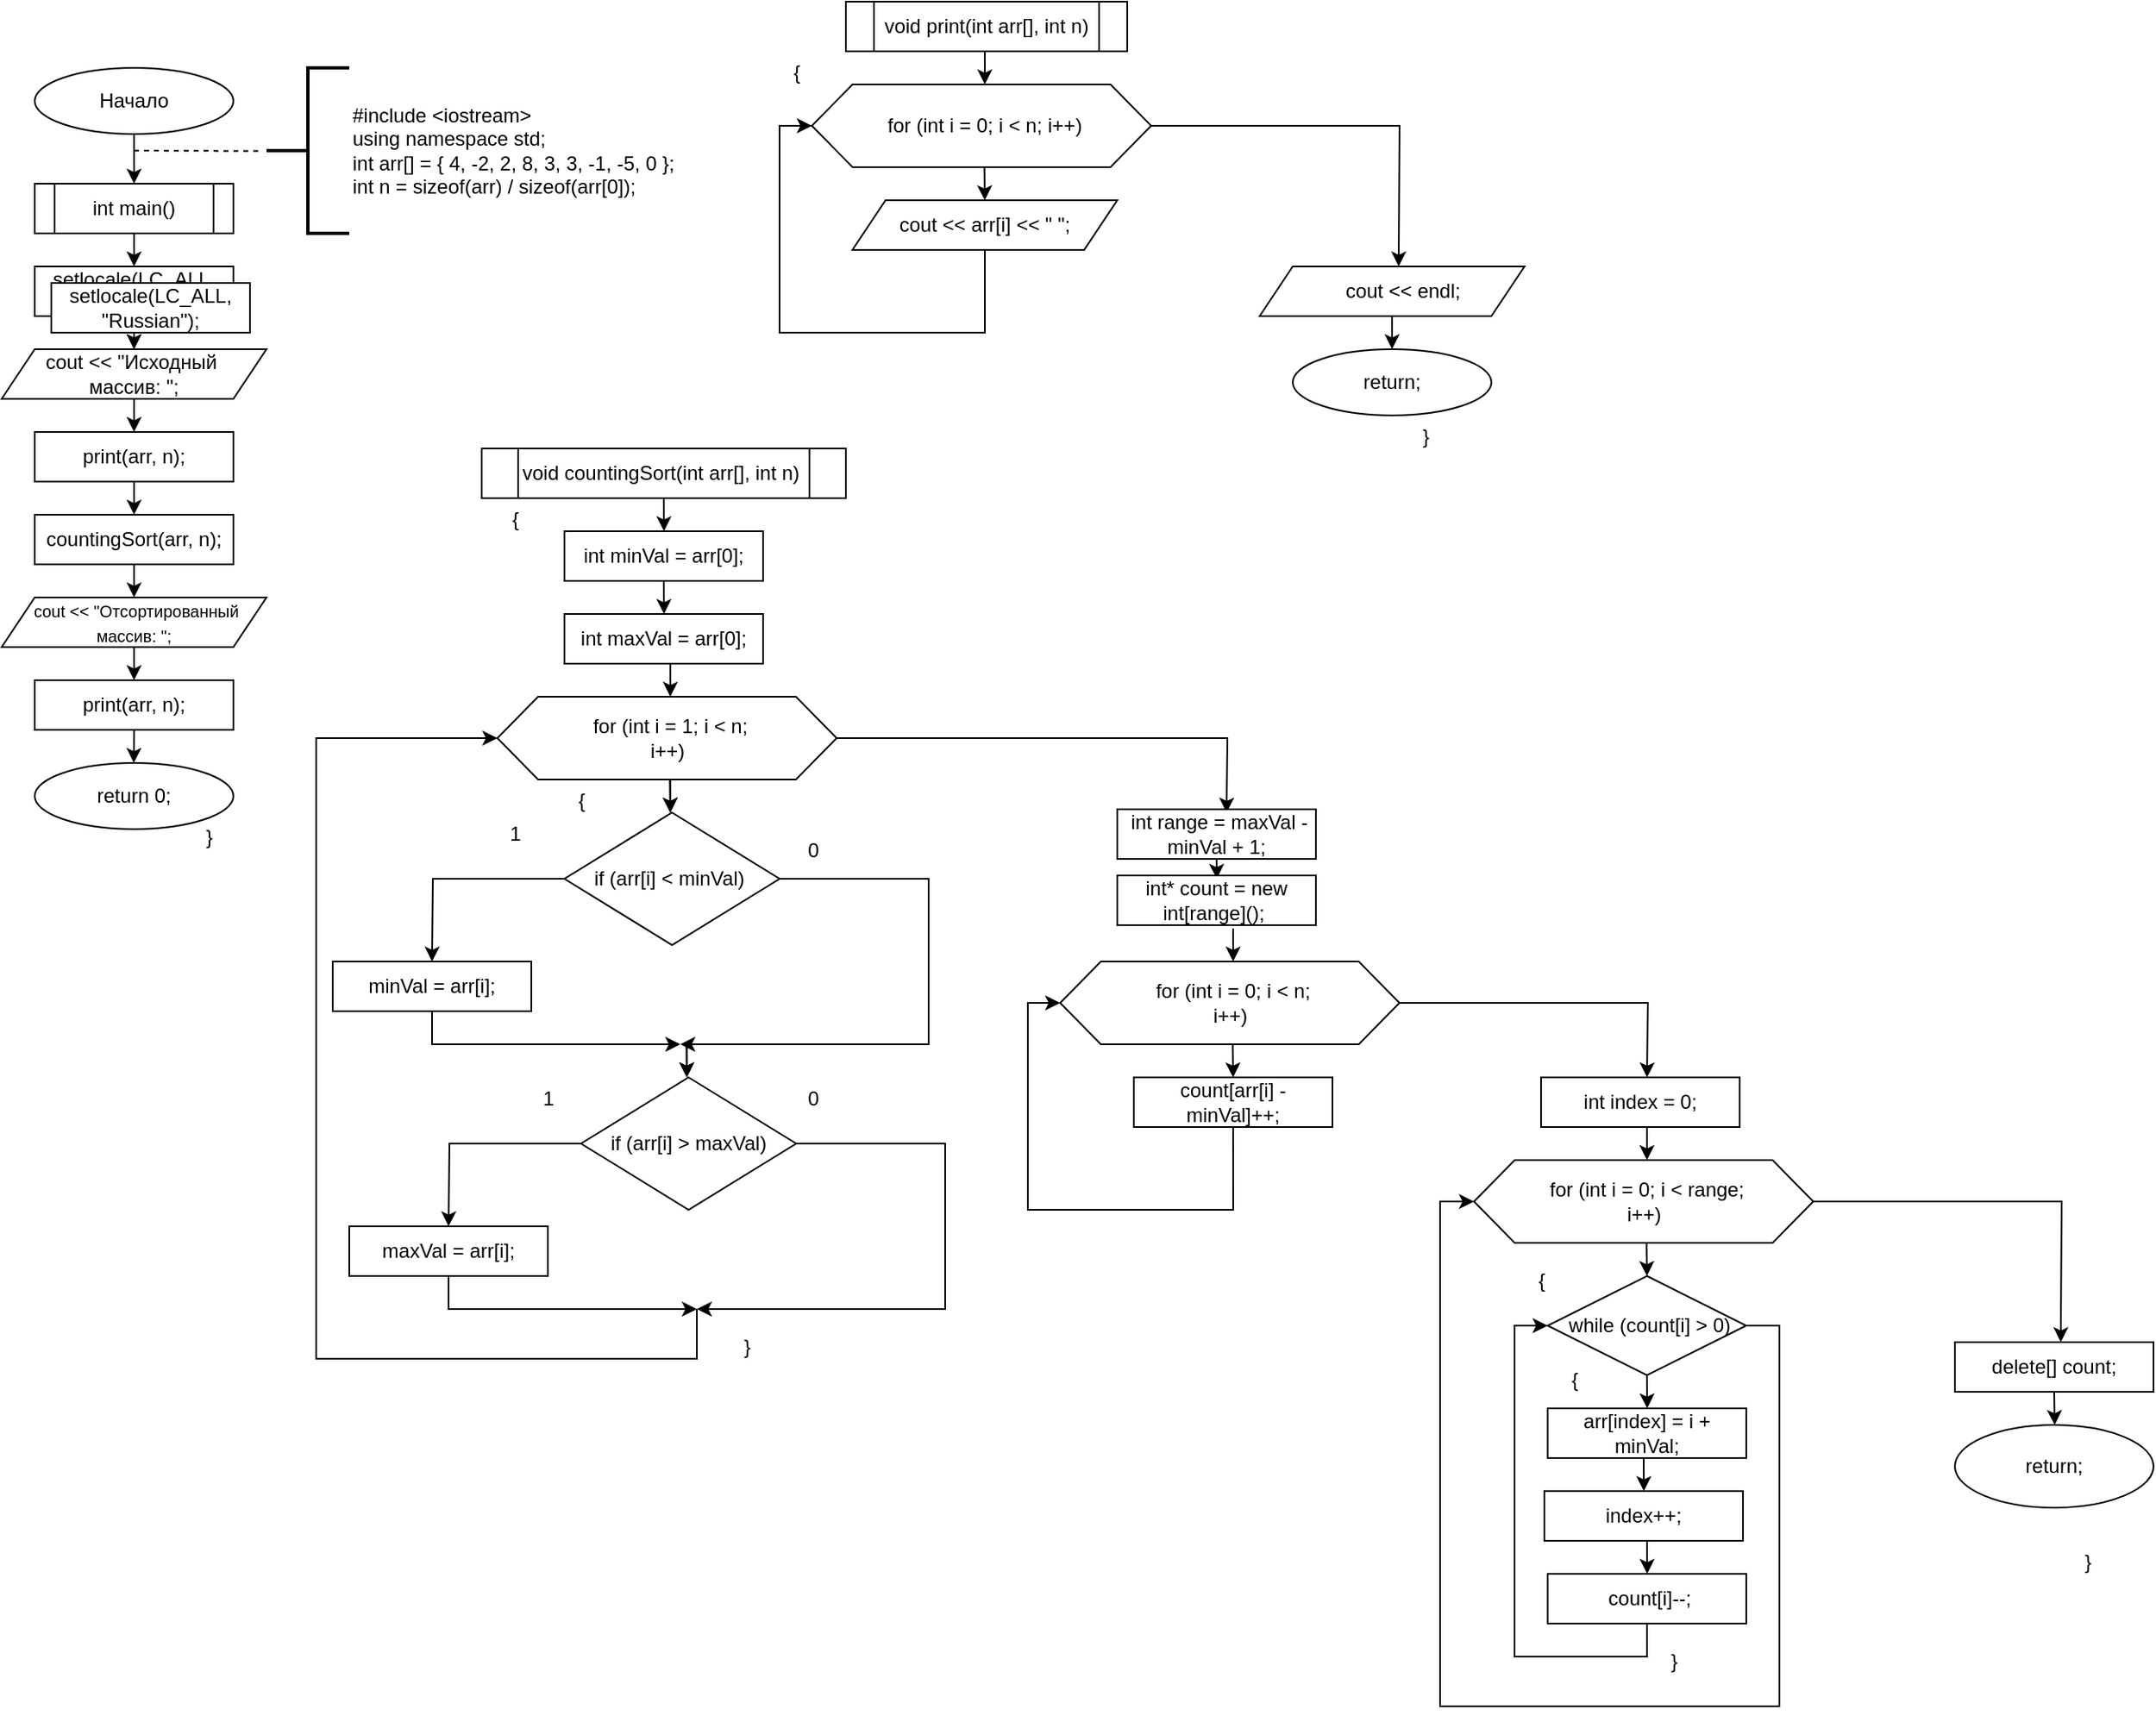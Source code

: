 <mxfile version="26.0.9">
  <diagram name="Страница — 1" id="E1N_JE_jYdEXVk8bY8EV">
    <mxGraphModel dx="1195" dy="697" grid="1" gridSize="10" guides="1" tooltips="1" connect="1" arrows="1" fold="1" page="1" pageScale="1" pageWidth="827" pageHeight="1169" math="0" shadow="0">
      <root>
        <mxCell id="0" />
        <mxCell id="1" parent="0" />
        <mxCell id="WM0oDS1lzDXTRrjqOVL7-18" value="" style="edgeStyle=orthogonalEdgeStyle;rounded=0;orthogonalLoop=1;jettySize=auto;html=1;" edge="1" source="WM0oDS1lzDXTRrjqOVL7-19" parent="1">
          <mxGeometry relative="1" as="geometry">
            <mxPoint x="310" y="160" as="targetPoint" />
          </mxGeometry>
        </mxCell>
        <mxCell id="WM0oDS1lzDXTRrjqOVL7-19" value="Начало" style="ellipse;whiteSpace=wrap;html=1;" vertex="1" parent="1">
          <mxGeometry x="250" y="90" width="120" height="40" as="geometry" />
        </mxCell>
        <mxCell id="WM0oDS1lzDXTRrjqOVL7-20" value="" style="edgeStyle=orthogonalEdgeStyle;rounded=0;orthogonalLoop=1;jettySize=auto;html=1;" edge="1" source="WM0oDS1lzDXTRrjqOVL7-21" parent="1">
          <mxGeometry relative="1" as="geometry">
            <mxPoint x="310" y="210" as="targetPoint" />
          </mxGeometry>
        </mxCell>
        <mxCell id="WM0oDS1lzDXTRrjqOVL7-21" value="int main()" style="shape=process;whiteSpace=wrap;html=1;backgroundOutline=1;" vertex="1" parent="1">
          <mxGeometry x="250" y="160" width="120" height="30" as="geometry" />
        </mxCell>
        <mxCell id="WM0oDS1lzDXTRrjqOVL7-24" value="setlocale(LC_ALL, &quot;Russian&quot;);" style="rounded=0;whiteSpace=wrap;html=1;" vertex="1" parent="1">
          <mxGeometry x="250" y="210" width="120" height="30" as="geometry" />
        </mxCell>
        <mxCell id="WM0oDS1lzDXTRrjqOVL7-25" value="" style="edgeStyle=orthogonalEdgeStyle;rounded=0;orthogonalLoop=1;jettySize=auto;html=1;" edge="1" parent="1">
          <mxGeometry relative="1" as="geometry">
            <mxPoint x="310" y="240" as="sourcePoint" />
            <mxPoint x="310" y="260" as="targetPoint" />
          </mxGeometry>
        </mxCell>
        <mxCell id="WM0oDS1lzDXTRrjqOVL7-26" value="&lt;div&gt;#include &amp;lt;iostream&amp;gt;&lt;/div&gt;&lt;div&gt;using namespace std;&lt;/div&gt;&lt;div&gt;&lt;div&gt;int arr[] = { 4, -2, 2, 8, 3, 3, -1, -5, 0 };&lt;/div&gt;&lt;div&gt;int n = sizeof(arr) / sizeof(arr[0]);&lt;/div&gt;&lt;/div&gt;" style="strokeWidth=2;html=1;shape=mxgraph.flowchart.annotation_2;align=left;labelPosition=right;pointerEvents=1;" vertex="1" parent="1">
          <mxGeometry x="390" y="90" width="50" height="100" as="geometry" />
        </mxCell>
        <mxCell id="WM0oDS1lzDXTRrjqOVL7-27" value="" style="endArrow=none;dashed=1;html=1;rounded=0;entryX=-0.04;entryY=0.503;entryDx=0;entryDy=0;entryPerimeter=0;" edge="1" target="WM0oDS1lzDXTRrjqOVL7-26" parent="1">
          <mxGeometry width="50" height="50" relative="1" as="geometry">
            <mxPoint x="310" y="140" as="sourcePoint" />
            <mxPoint x="380" y="140" as="targetPoint" />
          </mxGeometry>
        </mxCell>
        <mxCell id="WM0oDS1lzDXTRrjqOVL7-29" value="" style="edgeStyle=orthogonalEdgeStyle;rounded=0;orthogonalLoop=1;jettySize=auto;html=1;" edge="1" parent="1">
          <mxGeometry relative="1" as="geometry">
            <mxPoint x="310" y="240" as="sourcePoint" />
            <mxPoint x="310" y="260" as="targetPoint" />
          </mxGeometry>
        </mxCell>
        <mxCell id="WM0oDS1lzDXTRrjqOVL7-30" value="cout &amp;lt;&amp;lt; &quot;Исходный&amp;nbsp;&lt;div&gt;массив: &quot;;&lt;/div&gt;" style="shape=parallelogram;perimeter=parallelogramPerimeter;whiteSpace=wrap;html=1;fixedSize=1;" vertex="1" parent="1">
          <mxGeometry x="230" y="260" width="160" height="30" as="geometry" />
        </mxCell>
        <mxCell id="WM0oDS1lzDXTRrjqOVL7-31" value="" style="edgeStyle=orthogonalEdgeStyle;rounded=0;orthogonalLoop=1;jettySize=auto;html=1;" edge="1" parent="1">
          <mxGeometry relative="1" as="geometry">
            <mxPoint x="310" y="310" as="targetPoint" />
            <mxPoint x="310" y="290" as="sourcePoint" />
          </mxGeometry>
        </mxCell>
        <mxCell id="WM0oDS1lzDXTRrjqOVL7-32" value="print(arr, n);" style="rounded=0;whiteSpace=wrap;html=1;" vertex="1" parent="1">
          <mxGeometry x="250" y="310" width="120" height="30" as="geometry" />
        </mxCell>
        <mxCell id="WM0oDS1lzDXTRrjqOVL7-33" value="" style="edgeStyle=orthogonalEdgeStyle;rounded=0;orthogonalLoop=1;jettySize=auto;html=1;" edge="1" parent="1">
          <mxGeometry relative="1" as="geometry">
            <mxPoint x="310" y="360" as="targetPoint" />
            <mxPoint x="310" y="340" as="sourcePoint" />
          </mxGeometry>
        </mxCell>
        <mxCell id="WM0oDS1lzDXTRrjqOVL7-34" value="countingSort(arr, n);" style="rounded=0;whiteSpace=wrap;html=1;" vertex="1" parent="1">
          <mxGeometry x="250" y="360" width="120" height="30" as="geometry" />
        </mxCell>
        <mxCell id="WM0oDS1lzDXTRrjqOVL7-35" value="" style="edgeStyle=orthogonalEdgeStyle;rounded=0;orthogonalLoop=1;jettySize=auto;html=1;" edge="1" parent="1">
          <mxGeometry relative="1" as="geometry">
            <mxPoint x="310" y="390" as="sourcePoint" />
            <mxPoint x="310" y="410" as="targetPoint" />
          </mxGeometry>
        </mxCell>
        <mxCell id="WM0oDS1lzDXTRrjqOVL7-36" value="&lt;font style=&quot;font-size: 10px;&quot;&gt;&amp;nbsp;cout &amp;lt;&amp;lt; &quot;Отсортированный массив: &quot;;&lt;/font&gt;" style="shape=parallelogram;perimeter=parallelogramPerimeter;whiteSpace=wrap;html=1;fixedSize=1;" vertex="1" parent="1">
          <mxGeometry x="230" y="410" width="160" height="30" as="geometry" />
        </mxCell>
        <mxCell id="WM0oDS1lzDXTRrjqOVL7-37" value="" style="edgeStyle=orthogonalEdgeStyle;rounded=0;orthogonalLoop=1;jettySize=auto;html=1;" edge="1" parent="1">
          <mxGeometry relative="1" as="geometry">
            <mxPoint x="310" y="460" as="targetPoint" />
            <mxPoint x="310" y="440" as="sourcePoint" />
          </mxGeometry>
        </mxCell>
        <mxCell id="WM0oDS1lzDXTRrjqOVL7-38" style="edgeStyle=orthogonalEdgeStyle;rounded=0;orthogonalLoop=1;jettySize=auto;html=1;exitX=0.5;exitY=1;exitDx=0;exitDy=0;" edge="1" parent="1" source="WM0oDS1lzDXTRrjqOVL7-39">
          <mxGeometry relative="1" as="geometry">
            <mxPoint x="309.857" y="510" as="targetPoint" />
          </mxGeometry>
        </mxCell>
        <mxCell id="WM0oDS1lzDXTRrjqOVL7-39" value="print(arr, n);" style="rounded=0;whiteSpace=wrap;html=1;" vertex="1" parent="1">
          <mxGeometry x="250" y="460" width="120" height="30" as="geometry" />
        </mxCell>
        <mxCell id="WM0oDS1lzDXTRrjqOVL7-40" value="return 0;" style="ellipse;whiteSpace=wrap;html=1;" vertex="1" parent="1">
          <mxGeometry x="250" y="510" width="120" height="40" as="geometry" />
        </mxCell>
        <mxCell id="WM0oDS1lzDXTRrjqOVL7-41" value="}" style="text;html=1;align=center;verticalAlign=middle;resizable=0;points=[];autosize=1;strokeColor=none;fillColor=none;" vertex="1" parent="1">
          <mxGeometry x="340" y="540" width="30" height="30" as="geometry" />
        </mxCell>
        <mxCell id="WM0oDS1lzDXTRrjqOVL7-42" value="void print(int arr[], int n)" style="shape=process;whiteSpace=wrap;html=1;backgroundOutline=1;" vertex="1" parent="1">
          <mxGeometry x="740" y="50" width="170" height="30" as="geometry" />
        </mxCell>
        <mxCell id="WM0oDS1lzDXTRrjqOVL7-43" value="" style="edgeStyle=orthogonalEdgeStyle;rounded=0;orthogonalLoop=1;jettySize=auto;html=1;" edge="1" parent="1">
          <mxGeometry relative="1" as="geometry">
            <mxPoint x="823.971" y="80" as="sourcePoint" />
            <mxPoint x="823.971" y="100" as="targetPoint" />
          </mxGeometry>
        </mxCell>
        <mxCell id="WM0oDS1lzDXTRrjqOVL7-44" style="edgeStyle=orthogonalEdgeStyle;rounded=0;orthogonalLoop=1;jettySize=auto;html=1;exitX=1;exitY=0.5;exitDx=0;exitDy=0;" edge="1" parent="1" source="WM0oDS1lzDXTRrjqOVL7-45">
          <mxGeometry relative="1" as="geometry">
            <mxPoint x="1073.971" y="210" as="targetPoint" />
          </mxGeometry>
        </mxCell>
        <mxCell id="WM0oDS1lzDXTRrjqOVL7-45" value="" style="verticalLabelPosition=bottom;verticalAlign=top;html=1;shape=hexagon;perimeter=hexagonPerimeter2;arcSize=6;size=0.12;" vertex="1" parent="1">
          <mxGeometry x="719.471" y="100" width="205" height="50" as="geometry" />
        </mxCell>
        <mxCell id="WM0oDS1lzDXTRrjqOVL7-46" value="" style="edgeStyle=orthogonalEdgeStyle;rounded=0;orthogonalLoop=1;jettySize=auto;html=1;" edge="1" parent="1">
          <mxGeometry relative="1" as="geometry">
            <mxPoint x="823.731" y="150" as="sourcePoint" />
            <mxPoint x="823.971" y="170" as="targetPoint" />
          </mxGeometry>
        </mxCell>
        <mxCell id="WM0oDS1lzDXTRrjqOVL7-47" value="for (int i = 0; i &amp;lt; n; i++)" style="text;html=1;align=center;verticalAlign=middle;whiteSpace=wrap;rounded=0;" vertex="1" parent="1">
          <mxGeometry x="763.971" y="110" width="120" height="30" as="geometry" />
        </mxCell>
        <mxCell id="WM0oDS1lzDXTRrjqOVL7-48" value="" style="edgeStyle=orthogonalEdgeStyle;rounded=0;orthogonalLoop=1;jettySize=auto;html=1;entryX=0;entryY=0.5;entryDx=0;entryDy=0;" edge="1" parent="1" target="WM0oDS1lzDXTRrjqOVL7-45">
          <mxGeometry relative="1" as="geometry">
            <mxPoint x="823.971" y="200" as="sourcePoint" />
            <mxPoint x="703.971" y="170" as="targetPoint" />
            <Array as="points">
              <mxPoint x="823.971" y="250" />
              <mxPoint x="699.971" y="250" />
              <mxPoint x="699.971" y="125" />
            </Array>
          </mxGeometry>
        </mxCell>
        <mxCell id="WM0oDS1lzDXTRrjqOVL7-49" value="a[i] = rand() % 25;" style="rounded=0;whiteSpace=wrap;html=1;" vertex="1" parent="1">
          <mxGeometry x="763.971" y="170" width="120" height="30" as="geometry" />
        </mxCell>
        <mxCell id="WM0oDS1lzDXTRrjqOVL7-50" value="cout &amp;lt;&amp;lt; arr[i] &amp;lt;&amp;lt; &quot; &quot;;" style="shape=parallelogram;perimeter=parallelogramPerimeter;whiteSpace=wrap;html=1;fixedSize=1;" vertex="1" parent="1">
          <mxGeometry x="743.97" y="170" width="160" height="30" as="geometry" />
        </mxCell>
        <mxCell id="WM0oDS1lzDXTRrjqOVL7-51" style="edgeStyle=orthogonalEdgeStyle;rounded=0;orthogonalLoop=1;jettySize=auto;html=1;exitX=0.5;exitY=1;exitDx=0;exitDy=0;" edge="1" parent="1" source="WM0oDS1lzDXTRrjqOVL7-52">
          <mxGeometry relative="1" as="geometry">
            <mxPoint x="1070" y="260" as="targetPoint" />
          </mxGeometry>
        </mxCell>
        <mxCell id="WM0oDS1lzDXTRrjqOVL7-52" value="&lt;div&gt;&amp;nbsp; &amp;nbsp; cout &amp;lt;&amp;lt; endl;&lt;/div&gt;" style="shape=parallelogram;perimeter=parallelogramPerimeter;whiteSpace=wrap;html=1;fixedSize=1;" vertex="1" parent="1">
          <mxGeometry x="990" y="210" width="160" height="30" as="geometry" />
        </mxCell>
        <mxCell id="WM0oDS1lzDXTRrjqOVL7-53" value="return;" style="ellipse;whiteSpace=wrap;html=1;" vertex="1" parent="1">
          <mxGeometry x="1010" y="260" width="120" height="40" as="geometry" />
        </mxCell>
        <mxCell id="WM0oDS1lzDXTRrjqOVL7-54" value="{" style="text;html=1;align=center;verticalAlign=middle;resizable=0;points=[];autosize=1;strokeColor=none;fillColor=none;" vertex="1" parent="1">
          <mxGeometry x="695" y="78" width="30" height="30" as="geometry" />
        </mxCell>
        <mxCell id="WM0oDS1lzDXTRrjqOVL7-55" value="}" style="text;html=1;align=center;verticalAlign=middle;resizable=0;points=[];autosize=1;strokeColor=none;fillColor=none;" vertex="1" parent="1">
          <mxGeometry x="1075" y="298" width="30" height="30" as="geometry" />
        </mxCell>
        <mxCell id="WM0oDS1lzDXTRrjqOVL7-57" style="edgeStyle=orthogonalEdgeStyle;rounded=0;orthogonalLoop=1;jettySize=auto;html=1;exitX=0.5;exitY=1;exitDx=0;exitDy=0;" edge="1" parent="1" source="WM0oDS1lzDXTRrjqOVL7-56">
          <mxGeometry relative="1" as="geometry">
            <mxPoint x="630.143" y="370" as="targetPoint" />
          </mxGeometry>
        </mxCell>
        <mxCell id="WM0oDS1lzDXTRrjqOVL7-56" value="&lt;div&gt;void countingSort(int arr[], int n)&amp;nbsp;&lt;/div&gt;" style="shape=process;whiteSpace=wrap;html=1;backgroundOutline=1;" vertex="1" parent="1">
          <mxGeometry x="520" y="320" width="220" height="30" as="geometry" />
        </mxCell>
        <mxCell id="WM0oDS1lzDXTRrjqOVL7-58" value="setlocale(LC_ALL, &quot;Russian&quot;);" style="rounded=0;whiteSpace=wrap;html=1;" vertex="1" parent="1">
          <mxGeometry x="260" y="220" width="120" height="30" as="geometry" />
        </mxCell>
        <mxCell id="WM0oDS1lzDXTRrjqOVL7-59" value="int minVal = arr[0];" style="rounded=0;whiteSpace=wrap;html=1;" vertex="1" parent="1">
          <mxGeometry x="570" y="370" width="120" height="30" as="geometry" />
        </mxCell>
        <mxCell id="WM0oDS1lzDXTRrjqOVL7-60" style="edgeStyle=orthogonalEdgeStyle;rounded=0;orthogonalLoop=1;jettySize=auto;html=1;exitX=0.5;exitY=1;exitDx=0;exitDy=0;" edge="1" parent="1">
          <mxGeometry relative="1" as="geometry">
            <mxPoint x="630.143" y="420" as="targetPoint" />
            <mxPoint x="630" y="400" as="sourcePoint" />
          </mxGeometry>
        </mxCell>
        <mxCell id="WM0oDS1lzDXTRrjqOVL7-61" value="int maxVal = arr[0];" style="rounded=0;whiteSpace=wrap;html=1;" vertex="1" parent="1">
          <mxGeometry x="570" y="420" width="120" height="30" as="geometry" />
        </mxCell>
        <mxCell id="WM0oDS1lzDXTRrjqOVL7-62" value="" style="edgeStyle=orthogonalEdgeStyle;rounded=0;orthogonalLoop=1;jettySize=auto;html=1;" edge="1" parent="1">
          <mxGeometry relative="1" as="geometry">
            <mxPoint x="633.971" y="450" as="sourcePoint" />
            <mxPoint x="633.971" y="470" as="targetPoint" />
          </mxGeometry>
        </mxCell>
        <mxCell id="WM0oDS1lzDXTRrjqOVL7-92" style="edgeStyle=orthogonalEdgeStyle;rounded=0;orthogonalLoop=1;jettySize=auto;html=1;exitX=1;exitY=0.5;exitDx=0;exitDy=0;" edge="1" parent="1" source="WM0oDS1lzDXTRrjqOVL7-64">
          <mxGeometry relative="1" as="geometry">
            <mxPoint x="970.0" y="540" as="targetPoint" />
          </mxGeometry>
        </mxCell>
        <mxCell id="WM0oDS1lzDXTRrjqOVL7-64" value="" style="verticalLabelPosition=bottom;verticalAlign=top;html=1;shape=hexagon;perimeter=hexagonPerimeter2;arcSize=6;size=0.12;" vertex="1" parent="1">
          <mxGeometry x="529.471" y="470" width="205" height="50" as="geometry" />
        </mxCell>
        <mxCell id="WM0oDS1lzDXTRrjqOVL7-66" value="for (int i = 1; i &amp;lt; n; i++)&amp;nbsp;" style="text;html=1;align=center;verticalAlign=middle;whiteSpace=wrap;rounded=0;" vertex="1" parent="1">
          <mxGeometry x="573.971" y="480" width="120" height="30" as="geometry" />
        </mxCell>
        <mxCell id="WM0oDS1lzDXTRrjqOVL7-69" value="" style="edgeStyle=orthogonalEdgeStyle;rounded=0;orthogonalLoop=1;jettySize=auto;html=1;" edge="1" parent="1">
          <mxGeometry relative="1" as="geometry">
            <mxPoint x="633.703" y="520.0" as="sourcePoint" />
            <mxPoint x="633.943" y="540.0" as="targetPoint" />
          </mxGeometry>
        </mxCell>
        <mxCell id="WM0oDS1lzDXTRrjqOVL7-70" value="" style="edgeStyle=orthogonalEdgeStyle;rounded=0;orthogonalLoop=1;jettySize=auto;html=1;" edge="1" parent="1">
          <mxGeometry relative="1" as="geometry">
            <mxPoint x="633.943" y="520.0" as="sourcePoint" />
            <mxPoint x="633.943" y="540.0" as="targetPoint" />
          </mxGeometry>
        </mxCell>
        <mxCell id="WM0oDS1lzDXTRrjqOVL7-71" style="edgeStyle=orthogonalEdgeStyle;rounded=0;orthogonalLoop=1;jettySize=auto;html=1;exitX=0;exitY=0.5;exitDx=0;exitDy=0;" edge="1" source="WM0oDS1lzDXTRrjqOVL7-73" parent="1">
          <mxGeometry relative="1" as="geometry">
            <mxPoint x="490" y="630.0" as="targetPoint" />
          </mxGeometry>
        </mxCell>
        <mxCell id="WM0oDS1lzDXTRrjqOVL7-73" value="if (arr[i] &amp;lt; minVal)&amp;nbsp;" style="rhombus;whiteSpace=wrap;html=1;" vertex="1" parent="1">
          <mxGeometry x="570" y="540.0" width="130" height="80" as="geometry" />
        </mxCell>
        <mxCell id="WM0oDS1lzDXTRrjqOVL7-74" style="edgeStyle=orthogonalEdgeStyle;rounded=0;orthogonalLoop=1;jettySize=auto;html=1;exitX=0.5;exitY=1;exitDx=0;exitDy=0;" edge="1" source="WM0oDS1lzDXTRrjqOVL7-75" parent="1">
          <mxGeometry relative="1" as="geometry">
            <mxPoint x="640.0" y="680.0" as="targetPoint" />
            <Array as="points">
              <mxPoint x="490" y="680.0" />
            </Array>
          </mxGeometry>
        </mxCell>
        <mxCell id="WM0oDS1lzDXTRrjqOVL7-75" value="minVal = arr[i];" style="rounded=0;whiteSpace=wrap;html=1;" vertex="1" parent="1">
          <mxGeometry x="430" y="630.0" width="120" height="30" as="geometry" />
        </mxCell>
        <mxCell id="WM0oDS1lzDXTRrjqOVL7-76" style="edgeStyle=orthogonalEdgeStyle;rounded=0;orthogonalLoop=1;jettySize=auto;html=1;exitX=1;exitY=0.5;exitDx=0;exitDy=0;" edge="1" source="WM0oDS1lzDXTRrjqOVL7-73" parent="1">
          <mxGeometry relative="1" as="geometry">
            <mxPoint x="640.0" y="680.0" as="targetPoint" />
            <Array as="points">
              <mxPoint x="790" y="580" />
              <mxPoint x="790" y="680" />
            </Array>
            <mxPoint x="790" y="660" as="sourcePoint" />
          </mxGeometry>
        </mxCell>
        <mxCell id="WM0oDS1lzDXTRrjqOVL7-78" value="" style="edgeStyle=orthogonalEdgeStyle;rounded=0;orthogonalLoop=1;jettySize=auto;html=1;" edge="1" parent="1">
          <mxGeometry relative="1" as="geometry">
            <mxPoint x="643.703" y="680.0" as="sourcePoint" />
            <mxPoint x="643.943" y="700.0" as="targetPoint" />
          </mxGeometry>
        </mxCell>
        <mxCell id="WM0oDS1lzDXTRrjqOVL7-79" value="" style="edgeStyle=orthogonalEdgeStyle;rounded=0;orthogonalLoop=1;jettySize=auto;html=1;" edge="1" parent="1">
          <mxGeometry relative="1" as="geometry">
            <mxPoint x="643.943" y="680.0" as="sourcePoint" />
            <mxPoint x="643.943" y="700.0" as="targetPoint" />
          </mxGeometry>
        </mxCell>
        <mxCell id="WM0oDS1lzDXTRrjqOVL7-80" style="edgeStyle=orthogonalEdgeStyle;rounded=0;orthogonalLoop=1;jettySize=auto;html=1;exitX=0;exitY=0.5;exitDx=0;exitDy=0;" edge="1" source="WM0oDS1lzDXTRrjqOVL7-82" parent="1">
          <mxGeometry relative="1" as="geometry">
            <mxPoint x="500" y="790.0" as="targetPoint" />
          </mxGeometry>
        </mxCell>
        <mxCell id="WM0oDS1lzDXTRrjqOVL7-82" value="if (arr[i] &amp;gt; maxVal)" style="rhombus;whiteSpace=wrap;html=1;" vertex="1" parent="1">
          <mxGeometry x="580" y="700.0" width="130" height="80" as="geometry" />
        </mxCell>
        <mxCell id="WM0oDS1lzDXTRrjqOVL7-83" style="edgeStyle=orthogonalEdgeStyle;rounded=0;orthogonalLoop=1;jettySize=auto;html=1;exitX=0.5;exitY=1;exitDx=0;exitDy=0;" edge="1" source="WM0oDS1lzDXTRrjqOVL7-84" parent="1">
          <mxGeometry relative="1" as="geometry">
            <mxPoint x="650.0" y="840.0" as="targetPoint" />
            <Array as="points">
              <mxPoint x="500" y="840.0" />
            </Array>
          </mxGeometry>
        </mxCell>
        <mxCell id="WM0oDS1lzDXTRrjqOVL7-84" value="maxVal = arr[i];" style="rounded=0;whiteSpace=wrap;html=1;" vertex="1" parent="1">
          <mxGeometry x="440" y="790.0" width="120" height="30" as="geometry" />
        </mxCell>
        <mxCell id="WM0oDS1lzDXTRrjqOVL7-85" style="edgeStyle=orthogonalEdgeStyle;rounded=0;orthogonalLoop=1;jettySize=auto;html=1;exitX=1;exitY=0.5;exitDx=0;exitDy=0;" edge="1" source="WM0oDS1lzDXTRrjqOVL7-82" parent="1">
          <mxGeometry relative="1" as="geometry">
            <mxPoint x="650.0" y="840.0" as="targetPoint" />
            <Array as="points">
              <mxPoint x="800" y="740" />
              <mxPoint x="800" y="840" />
            </Array>
            <mxPoint x="800" y="820" as="sourcePoint" />
          </mxGeometry>
        </mxCell>
        <mxCell id="WM0oDS1lzDXTRrjqOVL7-87" value="" style="endArrow=classic;html=1;rounded=0;entryX=0;entryY=0.5;entryDx=0;entryDy=0;" edge="1" parent="1" target="WM0oDS1lzDXTRrjqOVL7-64">
          <mxGeometry width="50" height="50" relative="1" as="geometry">
            <mxPoint x="650" y="840" as="sourcePoint" />
            <mxPoint x="700" y="790" as="targetPoint" />
            <Array as="points">
              <mxPoint x="650" y="870" />
              <mxPoint x="420" y="870" />
              <mxPoint x="420" y="680" />
              <mxPoint x="420" y="495" />
            </Array>
          </mxGeometry>
        </mxCell>
        <mxCell id="WM0oDS1lzDXTRrjqOVL7-88" value="1" style="text;html=1;align=center;verticalAlign=middle;resizable=0;points=[];autosize=1;strokeColor=none;fillColor=none;" vertex="1" parent="1">
          <mxGeometry x="525" y="538" width="30" height="30" as="geometry" />
        </mxCell>
        <mxCell id="WM0oDS1lzDXTRrjqOVL7-89" value="0" style="text;html=1;align=center;verticalAlign=middle;resizable=0;points=[];autosize=1;strokeColor=none;fillColor=none;" vertex="1" parent="1">
          <mxGeometry x="705" y="548" width="30" height="30" as="geometry" />
        </mxCell>
        <mxCell id="WM0oDS1lzDXTRrjqOVL7-90" value="1" style="text;html=1;align=center;verticalAlign=middle;resizable=0;points=[];autosize=1;strokeColor=none;fillColor=none;" vertex="1" parent="1">
          <mxGeometry x="545" y="698" width="30" height="30" as="geometry" />
        </mxCell>
        <mxCell id="WM0oDS1lzDXTRrjqOVL7-91" value="0" style="text;html=1;align=center;verticalAlign=middle;resizable=0;points=[];autosize=1;strokeColor=none;fillColor=none;" vertex="1" parent="1">
          <mxGeometry x="705" y="698" width="30" height="30" as="geometry" />
        </mxCell>
        <mxCell id="WM0oDS1lzDXTRrjqOVL7-94" style="edgeStyle=orthogonalEdgeStyle;rounded=0;orthogonalLoop=1;jettySize=auto;html=1;exitX=0.5;exitY=1;exitDx=0;exitDy=0;" edge="1" parent="1" source="WM0oDS1lzDXTRrjqOVL7-93">
          <mxGeometry relative="1" as="geometry">
            <mxPoint x="964.103" y="580" as="targetPoint" />
          </mxGeometry>
        </mxCell>
        <mxCell id="WM0oDS1lzDXTRrjqOVL7-93" value="&amp;nbsp;int range = maxVal - minVal + 1;" style="rounded=0;whiteSpace=wrap;html=1;" vertex="1" parent="1">
          <mxGeometry x="903.97" y="538" width="120" height="30" as="geometry" />
        </mxCell>
        <mxCell id="WM0oDS1lzDXTRrjqOVL7-96" value="int* count = new int[range]();&amp;nbsp;" style="rounded=0;whiteSpace=wrap;html=1;" vertex="1" parent="1">
          <mxGeometry x="903.97" y="578" width="120" height="30" as="geometry" />
        </mxCell>
        <mxCell id="WM0oDS1lzDXTRrjqOVL7-97" value="" style="edgeStyle=orthogonalEdgeStyle;rounded=0;orthogonalLoop=1;jettySize=auto;html=1;" edge="1" parent="1">
          <mxGeometry relative="1" as="geometry">
            <mxPoint x="973.971" y="610" as="sourcePoint" />
            <mxPoint x="973.971" y="630" as="targetPoint" />
          </mxGeometry>
        </mxCell>
        <mxCell id="WM0oDS1lzDXTRrjqOVL7-98" style="edgeStyle=orthogonalEdgeStyle;rounded=0;orthogonalLoop=1;jettySize=auto;html=1;exitX=1;exitY=0.5;exitDx=0;exitDy=0;" edge="1" source="WM0oDS1lzDXTRrjqOVL7-99" parent="1">
          <mxGeometry relative="1" as="geometry">
            <mxPoint x="1224" y="700" as="targetPoint" />
          </mxGeometry>
        </mxCell>
        <mxCell id="WM0oDS1lzDXTRrjqOVL7-99" value="" style="verticalLabelPosition=bottom;verticalAlign=top;html=1;shape=hexagon;perimeter=hexagonPerimeter2;arcSize=6;size=0.12;" vertex="1" parent="1">
          <mxGeometry x="869.471" y="630" width="205" height="50" as="geometry" />
        </mxCell>
        <mxCell id="WM0oDS1lzDXTRrjqOVL7-100" value="" style="edgeStyle=orthogonalEdgeStyle;rounded=0;orthogonalLoop=1;jettySize=auto;html=1;" edge="1" parent="1">
          <mxGeometry relative="1" as="geometry">
            <mxPoint x="973.731" y="680" as="sourcePoint" />
            <mxPoint x="973.971" y="700" as="targetPoint" />
          </mxGeometry>
        </mxCell>
        <mxCell id="WM0oDS1lzDXTRrjqOVL7-101" value="for (int i = 0; i &amp;lt; n; i++)&amp;nbsp;" style="text;html=1;align=center;verticalAlign=middle;whiteSpace=wrap;rounded=0;" vertex="1" parent="1">
          <mxGeometry x="913.971" y="640" width="120" height="30" as="geometry" />
        </mxCell>
        <mxCell id="WM0oDS1lzDXTRrjqOVL7-102" value="" style="edgeStyle=orthogonalEdgeStyle;rounded=0;orthogonalLoop=1;jettySize=auto;html=1;entryX=0;entryY=0.5;entryDx=0;entryDy=0;" edge="1" target="WM0oDS1lzDXTRrjqOVL7-99" parent="1">
          <mxGeometry relative="1" as="geometry">
            <mxPoint x="973.971" y="730" as="sourcePoint" />
            <mxPoint x="853.971" y="700" as="targetPoint" />
            <Array as="points">
              <mxPoint x="973.971" y="780" />
              <mxPoint x="849.971" y="780" />
              <mxPoint x="849.971" y="655" />
            </Array>
          </mxGeometry>
        </mxCell>
        <mxCell id="WM0oDS1lzDXTRrjqOVL7-103" value="count[arr[i] - minVal]++;" style="rounded=0;whiteSpace=wrap;html=1;" vertex="1" parent="1">
          <mxGeometry x="913.971" y="700" width="120" height="30" as="geometry" />
        </mxCell>
        <mxCell id="WM0oDS1lzDXTRrjqOVL7-104" value="int index = 0;" style="rounded=0;whiteSpace=wrap;html=1;" vertex="1" parent="1">
          <mxGeometry x="1160" y="700" width="120" height="30" as="geometry" />
        </mxCell>
        <mxCell id="WM0oDS1lzDXTRrjqOVL7-114" value="" style="edgeStyle=orthogonalEdgeStyle;rounded=0;orthogonalLoop=1;jettySize=auto;html=1;" edge="1" parent="1">
          <mxGeometry relative="1" as="geometry">
            <mxPoint x="1223.971" y="730" as="sourcePoint" />
            <mxPoint x="1223.971" y="750" as="targetPoint" />
          </mxGeometry>
        </mxCell>
        <mxCell id="WM0oDS1lzDXTRrjqOVL7-115" style="edgeStyle=orthogonalEdgeStyle;rounded=0;orthogonalLoop=1;jettySize=auto;html=1;exitX=1;exitY=0.5;exitDx=0;exitDy=0;" edge="1" source="WM0oDS1lzDXTRrjqOVL7-116" parent="1">
          <mxGeometry relative="1" as="geometry">
            <mxPoint x="1473.971" y="860" as="targetPoint" />
          </mxGeometry>
        </mxCell>
        <mxCell id="WM0oDS1lzDXTRrjqOVL7-116" value="" style="verticalLabelPosition=bottom;verticalAlign=top;html=1;shape=hexagon;perimeter=hexagonPerimeter2;arcSize=6;size=0.12;" vertex="1" parent="1">
          <mxGeometry x="1119.471" y="750" width="205" height="50" as="geometry" />
        </mxCell>
        <mxCell id="WM0oDS1lzDXTRrjqOVL7-117" value="" style="edgeStyle=orthogonalEdgeStyle;rounded=0;orthogonalLoop=1;jettySize=auto;html=1;" edge="1" parent="1">
          <mxGeometry relative="1" as="geometry">
            <mxPoint x="1223.731" y="800" as="sourcePoint" />
            <mxPoint x="1223.971" y="820" as="targetPoint" />
          </mxGeometry>
        </mxCell>
        <mxCell id="WM0oDS1lzDXTRrjqOVL7-118" value="for (int i = 0; i &amp;lt; range; i++)&amp;nbsp;" style="text;html=1;align=center;verticalAlign=middle;whiteSpace=wrap;rounded=0;" vertex="1" parent="1">
          <mxGeometry x="1163.971" y="760" width="120" height="30" as="geometry" />
        </mxCell>
        <mxCell id="WM0oDS1lzDXTRrjqOVL7-122" style="edgeStyle=orthogonalEdgeStyle;rounded=0;orthogonalLoop=1;jettySize=auto;html=1;exitX=0.5;exitY=1;exitDx=0;exitDy=0;" edge="1" parent="1" source="WM0oDS1lzDXTRrjqOVL7-121">
          <mxGeometry relative="1" as="geometry">
            <mxPoint x="1224.103" y="900" as="targetPoint" />
          </mxGeometry>
        </mxCell>
        <mxCell id="WM0oDS1lzDXTRrjqOVL7-129" style="edgeStyle=orthogonalEdgeStyle;rounded=0;orthogonalLoop=1;jettySize=auto;html=1;exitX=1;exitY=0.5;exitDx=0;exitDy=0;entryX=0;entryY=0.5;entryDx=0;entryDy=0;" edge="1" parent="1" source="WM0oDS1lzDXTRrjqOVL7-121" target="WM0oDS1lzDXTRrjqOVL7-116">
          <mxGeometry relative="1" as="geometry">
            <Array as="points">
              <mxPoint x="1304" y="850" />
              <mxPoint x="1304" y="1080" />
              <mxPoint x="1099" y="1080" />
              <mxPoint x="1099" y="775" />
            </Array>
          </mxGeometry>
        </mxCell>
        <mxCell id="WM0oDS1lzDXTRrjqOVL7-121" value="&amp;nbsp;while (count[i] &amp;gt; 0)" style="rhombus;whiteSpace=wrap;html=1;" vertex="1" parent="1">
          <mxGeometry x="1163.97" y="820" width="120" height="60" as="geometry" />
        </mxCell>
        <mxCell id="WM0oDS1lzDXTRrjqOVL7-123" value="arr[index] = i + minVal;" style="rounded=0;whiteSpace=wrap;html=1;" vertex="1" parent="1">
          <mxGeometry x="1163.97" y="900" width="120" height="30" as="geometry" />
        </mxCell>
        <mxCell id="WM0oDS1lzDXTRrjqOVL7-124" style="edgeStyle=orthogonalEdgeStyle;rounded=0;orthogonalLoop=1;jettySize=auto;html=1;exitX=0.5;exitY=1;exitDx=0;exitDy=0;" edge="1" parent="1">
          <mxGeometry relative="1" as="geometry">
            <mxPoint x="1222.103" y="950" as="targetPoint" />
            <mxPoint x="1222" y="930" as="sourcePoint" />
          </mxGeometry>
        </mxCell>
        <mxCell id="WM0oDS1lzDXTRrjqOVL7-125" value="index++;" style="rounded=0;whiteSpace=wrap;html=1;" vertex="1" parent="1">
          <mxGeometry x="1161.97" y="950" width="120" height="30" as="geometry" />
        </mxCell>
        <mxCell id="WM0oDS1lzDXTRrjqOVL7-126" style="edgeStyle=orthogonalEdgeStyle;rounded=0;orthogonalLoop=1;jettySize=auto;html=1;exitX=0.5;exitY=1;exitDx=0;exitDy=0;" edge="1" parent="1">
          <mxGeometry relative="1" as="geometry">
            <mxPoint x="1224.103" y="1000" as="targetPoint" />
            <mxPoint x="1224" y="980" as="sourcePoint" />
          </mxGeometry>
        </mxCell>
        <mxCell id="WM0oDS1lzDXTRrjqOVL7-128" style="edgeStyle=orthogonalEdgeStyle;rounded=0;orthogonalLoop=1;jettySize=auto;html=1;exitX=0.5;exitY=1;exitDx=0;exitDy=0;entryX=0;entryY=0.5;entryDx=0;entryDy=0;" edge="1" parent="1" source="WM0oDS1lzDXTRrjqOVL7-127" target="WM0oDS1lzDXTRrjqOVL7-121">
          <mxGeometry relative="1" as="geometry" />
        </mxCell>
        <mxCell id="WM0oDS1lzDXTRrjqOVL7-127" value="&amp;nbsp;count[i]--;" style="rounded=0;whiteSpace=wrap;html=1;" vertex="1" parent="1">
          <mxGeometry x="1163.97" y="1000" width="120" height="30" as="geometry" />
        </mxCell>
        <mxCell id="WM0oDS1lzDXTRrjqOVL7-131" style="edgeStyle=orthogonalEdgeStyle;rounded=0;orthogonalLoop=1;jettySize=auto;html=1;exitX=0.5;exitY=1;exitDx=0;exitDy=0;" edge="1" parent="1" source="WM0oDS1lzDXTRrjqOVL7-130">
          <mxGeometry relative="1" as="geometry">
            <mxPoint x="1470.31" y="910" as="targetPoint" />
          </mxGeometry>
        </mxCell>
        <mxCell id="WM0oDS1lzDXTRrjqOVL7-130" value="delete[] count;" style="rounded=0;whiteSpace=wrap;html=1;" vertex="1" parent="1">
          <mxGeometry x="1410" y="860" width="120" height="30" as="geometry" />
        </mxCell>
        <mxCell id="WM0oDS1lzDXTRrjqOVL7-132" value="return;" style="ellipse;whiteSpace=wrap;html=1;" vertex="1" parent="1">
          <mxGeometry x="1410" y="910" width="120" height="50" as="geometry" />
        </mxCell>
        <mxCell id="WM0oDS1lzDXTRrjqOVL7-133" value="{" style="text;html=1;align=center;verticalAlign=middle;resizable=0;points=[];autosize=1;strokeColor=none;fillColor=none;" vertex="1" parent="1">
          <mxGeometry x="525" y="348" width="30" height="30" as="geometry" />
        </mxCell>
        <mxCell id="WM0oDS1lzDXTRrjqOVL7-134" value="{" style="text;html=1;align=center;verticalAlign=middle;resizable=0;points=[];autosize=1;strokeColor=none;fillColor=none;" vertex="1" parent="1">
          <mxGeometry x="565" y="518" width="30" height="30" as="geometry" />
        </mxCell>
        <mxCell id="WM0oDS1lzDXTRrjqOVL7-136" value="}" style="text;html=1;align=center;verticalAlign=middle;resizable=0;points=[];autosize=1;strokeColor=none;fillColor=none;" vertex="1" parent="1">
          <mxGeometry x="665" y="848" width="30" height="30" as="geometry" />
        </mxCell>
        <mxCell id="WM0oDS1lzDXTRrjqOVL7-137" value="{" style="text;html=1;align=center;verticalAlign=middle;resizable=0;points=[];autosize=1;strokeColor=none;fillColor=none;" vertex="1" parent="1">
          <mxGeometry x="1145" y="808" width="30" height="30" as="geometry" />
        </mxCell>
        <mxCell id="WM0oDS1lzDXTRrjqOVL7-138" value="{" style="text;html=1;align=center;verticalAlign=middle;resizable=0;points=[];autosize=1;strokeColor=none;fillColor=none;" vertex="1" parent="1">
          <mxGeometry x="1165" y="868" width="30" height="30" as="geometry" />
        </mxCell>
        <mxCell id="WM0oDS1lzDXTRrjqOVL7-139" value="}" style="text;html=1;align=center;verticalAlign=middle;resizable=0;points=[];autosize=1;strokeColor=none;fillColor=none;" vertex="1" parent="1">
          <mxGeometry x="1225" y="1038" width="30" height="30" as="geometry" />
        </mxCell>
        <mxCell id="WM0oDS1lzDXTRrjqOVL7-140" value="}" style="text;html=1;align=center;verticalAlign=middle;resizable=0;points=[];autosize=1;strokeColor=none;fillColor=none;" vertex="1" parent="1">
          <mxGeometry x="1475" y="978" width="30" height="30" as="geometry" />
        </mxCell>
      </root>
    </mxGraphModel>
  </diagram>
</mxfile>
